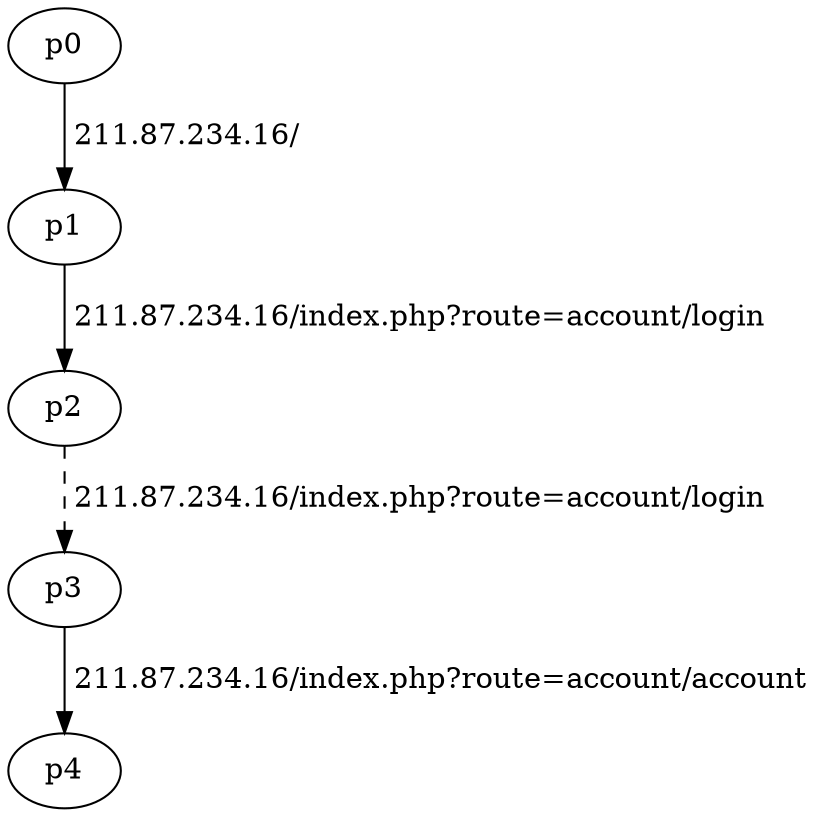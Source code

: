 digraph shili1{
p0 -> p1 [label=" 211.87.234.16/"];
p1 -> p2 [label=" 211.87.234.16/index.php?route=account/login"];
p2 -> p3 [style="dashed",label=" 211.87.234.16/index.php?route=account/login"];//route$_$account/login^_^email$_$admin@admin.com^_^password$_$admin^_^

p3 -> p4 [label=" 211.87.234.16/index.php?route=account/account"];
}